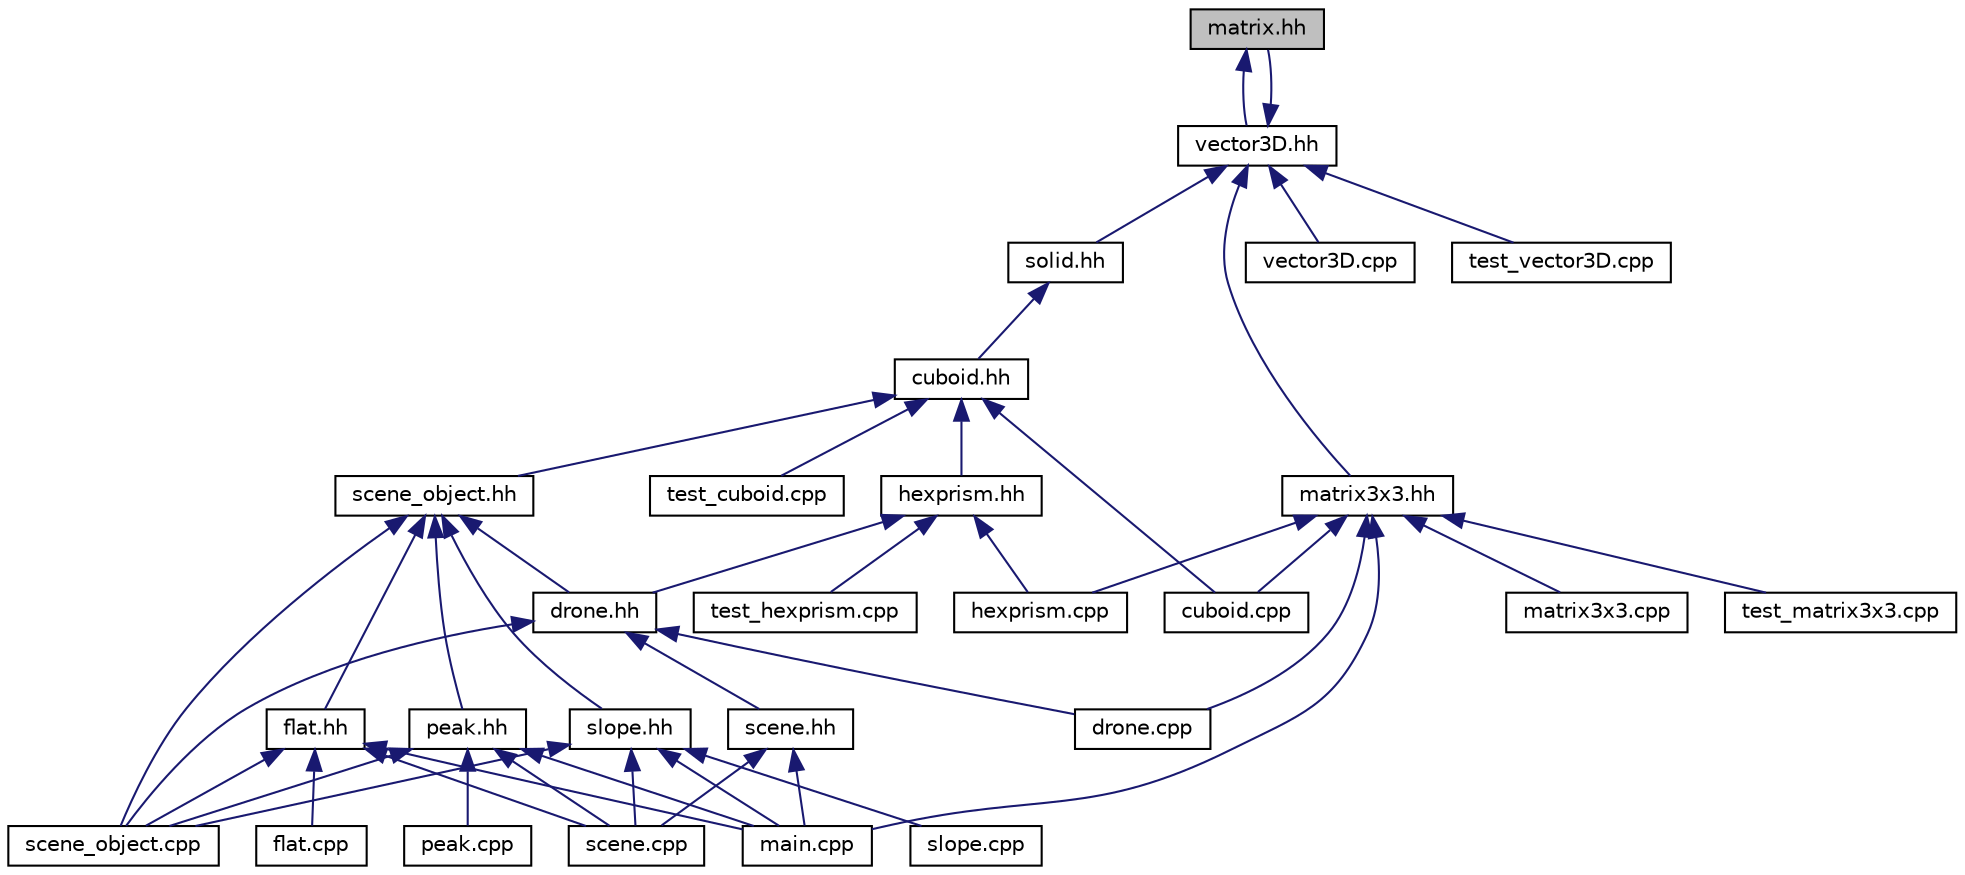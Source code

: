 digraph "matrix.hh"
{
 // LATEX_PDF_SIZE
  edge [fontname="Helvetica",fontsize="10",labelfontname="Helvetica",labelfontsize="10"];
  node [fontname="Helvetica",fontsize="10",shape=record];
  Node1 [label="matrix.hh",height=0.2,width=0.4,color="black", fillcolor="grey75", style="filled", fontcolor="black",tooltip="Definicja szablonu Matrix."];
  Node1 -> Node2 [dir="back",color="midnightblue",fontsize="10",style="solid",fontname="Helvetica"];
  Node2 [label="vector3D.hh",height=0.2,width=0.4,color="black", fillcolor="white", style="filled",URL="$vector3_d_8hh.html",tooltip="konkretyzacja szablonu Vector3D"];
  Node2 -> Node3 [dir="back",color="midnightblue",fontsize="10",style="solid",fontname="Helvetica"];
  Node3 [label="solid.hh",height=0.2,width=0.4,color="black", fillcolor="white", style="filled",URL="$solid_8hh.html",tooltip="Definicja klasy Solid."];
  Node3 -> Node4 [dir="back",color="midnightblue",fontsize="10",style="solid",fontname="Helvetica"];
  Node4 [label="cuboid.hh",height=0.2,width=0.4,color="black", fillcolor="white", style="filled",URL="$cuboid_8hh.html",tooltip="Deklaracja klasy Cuboid."];
  Node4 -> Node5 [dir="back",color="midnightblue",fontsize="10",style="solid",fontname="Helvetica"];
  Node5 [label="hexprism.hh",height=0.2,width=0.4,color="black", fillcolor="white", style="filled",URL="$hexprism_8hh.html",tooltip="Deklaracja klasy HexPrism."];
  Node5 -> Node6 [dir="back",color="midnightblue",fontsize="10",style="solid",fontname="Helvetica"];
  Node6 [label="drone.hh",height=0.2,width=0.4,color="black", fillcolor="white", style="filled",URL="$drone_8hh.html",tooltip="Definicja klasy Drone."];
  Node6 -> Node7 [dir="back",color="midnightblue",fontsize="10",style="solid",fontname="Helvetica"];
  Node7 [label="scene.hh",height=0.2,width=0.4,color="black", fillcolor="white", style="filled",URL="$scene_8hh.html",tooltip="Deklaracja klasy Sceny."];
  Node7 -> Node8 [dir="back",color="midnightblue",fontsize="10",style="solid",fontname="Helvetica"];
  Node8 [label="main.cpp",height=0.2,width=0.4,color="black", fillcolor="white", style="filled",URL="$app_2main_8cpp.html",tooltip=" "];
  Node7 -> Node9 [dir="back",color="midnightblue",fontsize="10",style="solid",fontname="Helvetica"];
  Node9 [label="scene.cpp",height=0.2,width=0.4,color="black", fillcolor="white", style="filled",URL="$scene_8cpp.html",tooltip="Definicje metod klasy Scene."];
  Node6 -> Node10 [dir="back",color="midnightblue",fontsize="10",style="solid",fontname="Helvetica"];
  Node10 [label="drone.cpp",height=0.2,width=0.4,color="black", fillcolor="white", style="filled",URL="$drone_8cpp.html",tooltip="Definicje metod klasy Drone."];
  Node6 -> Node11 [dir="back",color="midnightblue",fontsize="10",style="solid",fontname="Helvetica"];
  Node11 [label="scene_object.cpp",height=0.2,width=0.4,color="black", fillcolor="white", style="filled",URL="$scene__object_8cpp.html",tooltip="Definicje metod klasy SceneObject."];
  Node5 -> Node12 [dir="back",color="midnightblue",fontsize="10",style="solid",fontname="Helvetica"];
  Node12 [label="hexprism.cpp",height=0.2,width=0.4,color="black", fillcolor="white", style="filled",URL="$hexprism_8cpp.html",tooltip="Definicje metod klasy HexPrism."];
  Node5 -> Node13 [dir="back",color="midnightblue",fontsize="10",style="solid",fontname="Helvetica"];
  Node13 [label="test_hexprism.cpp",height=0.2,width=0.4,color="black", fillcolor="white", style="filled",URL="$test__hexprism_8cpp.html",tooltip="Plik zawiera testy dotyczące klasy HexPrism."];
  Node4 -> Node14 [dir="back",color="midnightblue",fontsize="10",style="solid",fontname="Helvetica"];
  Node14 [label="scene_object.hh",height=0.2,width=0.4,color="black", fillcolor="white", style="filled",URL="$scene__object_8hh.html",tooltip="Definicja klasy SceneObject."];
  Node14 -> Node6 [dir="back",color="midnightblue",fontsize="10",style="solid",fontname="Helvetica"];
  Node14 -> Node15 [dir="back",color="midnightblue",fontsize="10",style="solid",fontname="Helvetica"];
  Node15 [label="slope.hh",height=0.2,width=0.4,color="black", fillcolor="white", style="filled",URL="$slope_8hh.html",tooltip="Definicja klasy Slope."];
  Node15 -> Node8 [dir="back",color="midnightblue",fontsize="10",style="solid",fontname="Helvetica"];
  Node15 -> Node9 [dir="back",color="midnightblue",fontsize="10",style="solid",fontname="Helvetica"];
  Node15 -> Node11 [dir="back",color="midnightblue",fontsize="10",style="solid",fontname="Helvetica"];
  Node15 -> Node16 [dir="back",color="midnightblue",fontsize="10",style="solid",fontname="Helvetica"];
  Node16 [label="slope.cpp",height=0.2,width=0.4,color="black", fillcolor="white", style="filled",URL="$slope_8cpp.html",tooltip="Definicje metod klasy Slope."];
  Node14 -> Node17 [dir="back",color="midnightblue",fontsize="10",style="solid",fontname="Helvetica"];
  Node17 [label="peak.hh",height=0.2,width=0.4,color="black", fillcolor="white", style="filled",URL="$peak_8hh.html",tooltip="Definicja klasy Peak."];
  Node17 -> Node8 [dir="back",color="midnightblue",fontsize="10",style="solid",fontname="Helvetica"];
  Node17 -> Node18 [dir="back",color="midnightblue",fontsize="10",style="solid",fontname="Helvetica"];
  Node18 [label="peak.cpp",height=0.2,width=0.4,color="black", fillcolor="white", style="filled",URL="$peak_8cpp.html",tooltip="Definicje metod klasy Peak."];
  Node17 -> Node9 [dir="back",color="midnightblue",fontsize="10",style="solid",fontname="Helvetica"];
  Node17 -> Node11 [dir="back",color="midnightblue",fontsize="10",style="solid",fontname="Helvetica"];
  Node14 -> Node19 [dir="back",color="midnightblue",fontsize="10",style="solid",fontname="Helvetica"];
  Node19 [label="flat.hh",height=0.2,width=0.4,color="black", fillcolor="white", style="filled",URL="$flat_8hh.html",tooltip="Definicja klasy Flat."];
  Node19 -> Node8 [dir="back",color="midnightblue",fontsize="10",style="solid",fontname="Helvetica"];
  Node19 -> Node20 [dir="back",color="midnightblue",fontsize="10",style="solid",fontname="Helvetica"];
  Node20 [label="flat.cpp",height=0.2,width=0.4,color="black", fillcolor="white", style="filled",URL="$flat_8cpp.html",tooltip="Definicje metod klasy Flat."];
  Node19 -> Node9 [dir="back",color="midnightblue",fontsize="10",style="solid",fontname="Helvetica"];
  Node19 -> Node11 [dir="back",color="midnightblue",fontsize="10",style="solid",fontname="Helvetica"];
  Node14 -> Node11 [dir="back",color="midnightblue",fontsize="10",style="solid",fontname="Helvetica"];
  Node4 -> Node21 [dir="back",color="midnightblue",fontsize="10",style="solid",fontname="Helvetica"];
  Node21 [label="cuboid.cpp",height=0.2,width=0.4,color="black", fillcolor="white", style="filled",URL="$cuboid_8cpp.html",tooltip="Definicje metod klasy Cuboid."];
  Node4 -> Node22 [dir="back",color="midnightblue",fontsize="10",style="solid",fontname="Helvetica"];
  Node22 [label="test_cuboid.cpp",height=0.2,width=0.4,color="black", fillcolor="white", style="filled",URL="$test__cuboid_8cpp.html",tooltip="Plik zawiera testy dotyczące klasy Cuboid."];
  Node2 -> Node1 [dir="back",color="midnightblue",fontsize="10",style="solid",fontname="Helvetica"];
  Node2 -> Node23 [dir="back",color="midnightblue",fontsize="10",style="solid",fontname="Helvetica"];
  Node23 [label="matrix3x3.hh",height=0.2,width=0.4,color="black", fillcolor="white", style="filled",URL="$matrix3x3_8hh.html",tooltip="konkretyzacja szablonu Matrix3x3"];
  Node23 -> Node8 [dir="back",color="midnightblue",fontsize="10",style="solid",fontname="Helvetica"];
  Node23 -> Node21 [dir="back",color="midnightblue",fontsize="10",style="solid",fontname="Helvetica"];
  Node23 -> Node10 [dir="back",color="midnightblue",fontsize="10",style="solid",fontname="Helvetica"];
  Node23 -> Node12 [dir="back",color="midnightblue",fontsize="10",style="solid",fontname="Helvetica"];
  Node23 -> Node24 [dir="back",color="midnightblue",fontsize="10",style="solid",fontname="Helvetica"];
  Node24 [label="matrix3x3.cpp",height=0.2,width=0.4,color="black", fillcolor="white", style="filled",URL="$matrix3x3_8cpp.html",tooltip="Metody zdefiniowane dla Macierzy3x3."];
  Node23 -> Node25 [dir="back",color="midnightblue",fontsize="10",style="solid",fontname="Helvetica"];
  Node25 [label="test_matrix3x3.cpp",height=0.2,width=0.4,color="black", fillcolor="white", style="filled",URL="$test__matrix3x3_8cpp.html",tooltip="Plik zawiera testy dotyczące wektorów 3D."];
  Node2 -> Node26 [dir="back",color="midnightblue",fontsize="10",style="solid",fontname="Helvetica"];
  Node26 [label="vector3D.cpp",height=0.2,width=0.4,color="black", fillcolor="white", style="filled",URL="$vector3_d_8cpp.html",tooltip="Metody zdefiniowane dla Wektora3D."];
  Node2 -> Node27 [dir="back",color="midnightblue",fontsize="10",style="solid",fontname="Helvetica"];
  Node27 [label="test_vector3D.cpp",height=0.2,width=0.4,color="black", fillcolor="white", style="filled",URL="$test__vector3_d_8cpp.html",tooltip="Plik zawiera testy dotyczące wektorów 3D."];
}
